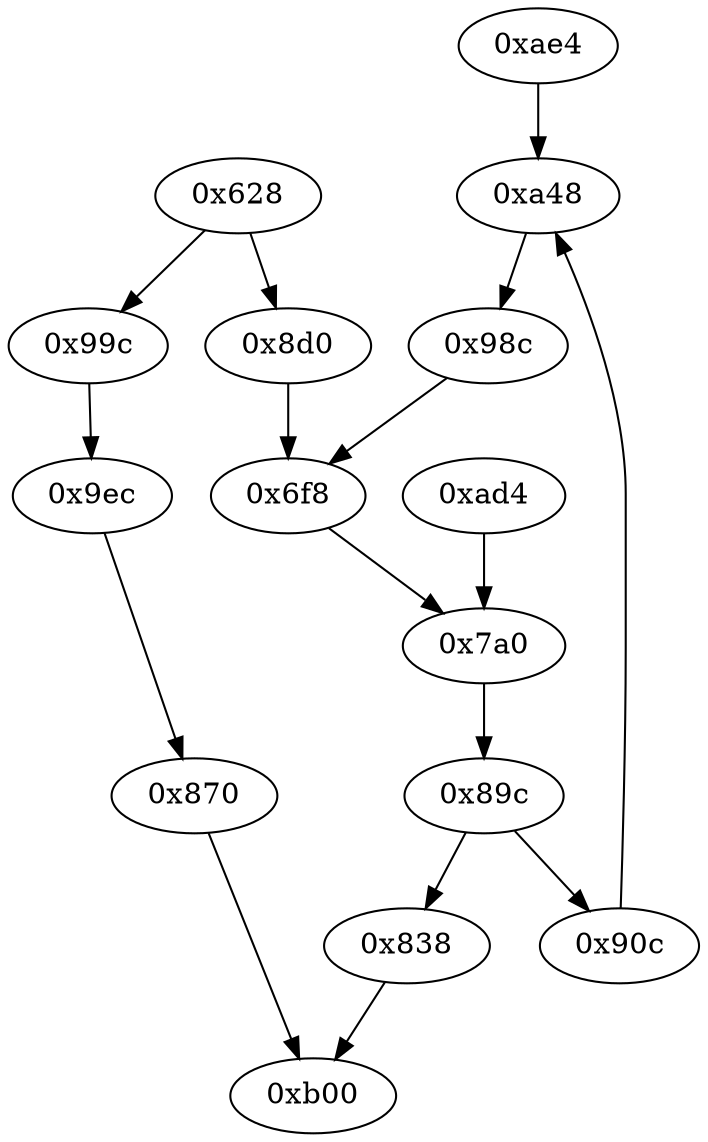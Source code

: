 strict digraph "" {
	"0xa48"	 [opcode="[u'ldr', u'ldr', u'sub', u'add', u'add', u'str', u'ldrb', u'ldr', u'bl', u'ldr', u'mvn', u'mov', u'ldr', u'ldr', u'ldr', u'cmp', \
u'mov', u'rsb', u'mvn', u'mul', u'mvn', u'mov', u'orr', u'ldr', u'cmn', u'mov', u'teq', u'ldr', u'mvn', u'mov', u'cmn', u'mov', \
u'cmp', u'mov', u'b']"];
	"0x98c"	 [opcode="[u'ldr']"];
	"0xa48" -> "0x98c";
	"0x838"	 [opcode="[u'mov', u'bl', u'mov', u'b']"];
	"0xb00"	 [opcode="[u'ldr', u'sub', u'pop']"];
	"0x838" -> "0xb00";
	"0x99c"	 [opcode="[u'ldr', u'mov', u'ldr', u'sub', u'mul', u'mov', u'eor', u'and', u'ldr', u'mov', u'ldr', u'cmp', u'mov', u'teq', u'mov', u'mov', \
u'cmp', u'mov', u'mov', u'b']"];
	"0x9ec"	 [opcode="[u'ldr', u'ldr', u'ldr', u'rsb', u'mvn', u'mul', u'eor', u'and', u'ldr', u'ldr', u'mov', u'mov', u'cmp', u'mov', u'cmp', u'mov', \
u'mov', u'cmp', u'mov', u'mov']"];
	"0x99c" -> "0x9ec";
	"0x89c"	 [opcode="[u'ldrb', u'ldr', u'ldr', u'cmp', u'mov', u'b']"];
	"0x89c" -> "0x838";
	"0x90c"	 [opcode="[u'ldr', u'mov', u'ldr', u'ldr', u'add', u'sub', u'sub', u'mul', u'mov', u'eor', u'and', u'ldr', u'mov', u'ldr', u'cmp', u'mov', \
u'teq', u'ldr', u'mov', u'cmp', u'mov', u'mov', u'b']"];
	"0x89c" -> "0x90c";
	"0x870"	 [opcode="[u'mov']"];
	"0x870" -> "0xb00";
	"0x7a0"	 [opcode="[u'ldr', u'ldr', u'ldr', u'ldrb', u'strb', u'ldrb', u'cmp', u'mov', u'strb', u'ldr', u'ldr', u'sub', u'mul', u'mvn', u'ldr', u'ldr', \
u'orr', u'mov', u'cmn', u'mov', u'cmp', u'mov', u'mov', u'mov', u'cmn', u'mov', u'mov', u'b']"];
	"0x7a0" -> "0x89c";
	"0x9ec" -> "0x870";
	"0x628"	 [opcode="[u'push', u'add', u'sub', u'str', u'cmp', u'mvn', u'ldr', u'ldr', u'ldr', u'ldr', u'ldr', u'ldr', u'mov', u'ldr', u'str', u'ldr', \
u'str', u'ldr', u'ldr', u'ldr', u'str', u'ldr', u'add', u'str', u'ldr', u'add', u'str', u'ldr', u'add', u'str', u'str', u'str', \
u'b']"];
	"0x628" -> "0x99c";
	"0x8d0"	 [opcode="[u'ldr', u'ldr', u'str', u'ldr', u'bl', u'mov', u'b']"];
	"0x628" -> "0x8d0";
	"0x6f8"	 [opcode="[u'ldr', u'ldr', u'str', u'ldr', u'ldr', u'ldr', u'ldr', u'mov', u'sub', u'cmp', u'sub', u'mov', u'add', u'mul', u'mov', u'mvn', \
u'mvn', u'orr', u'cmn', u'mov', u'teq', u'mov', u'mov', u'cmn', u'mov', u'mov', u'cmp', u'mov', u'b']"];
	"0x98c" -> "0x6f8";
	"0x8d0" -> "0x6f8";
	"0x6f8" -> "0x7a0";
	"0xae4"	 [opcode="[u'ldr', u'ldr', u'ldrb', u'ldr', u'bl', u'mov', u'b']"];
	"0xae4" -> "0xa48";
	"0xad4"	 [opcode="[u'ldr', u'ldr', u'mov', u'b']"];
	"0xad4" -> "0x7a0";
	"0x90c" -> "0xa48";
}
